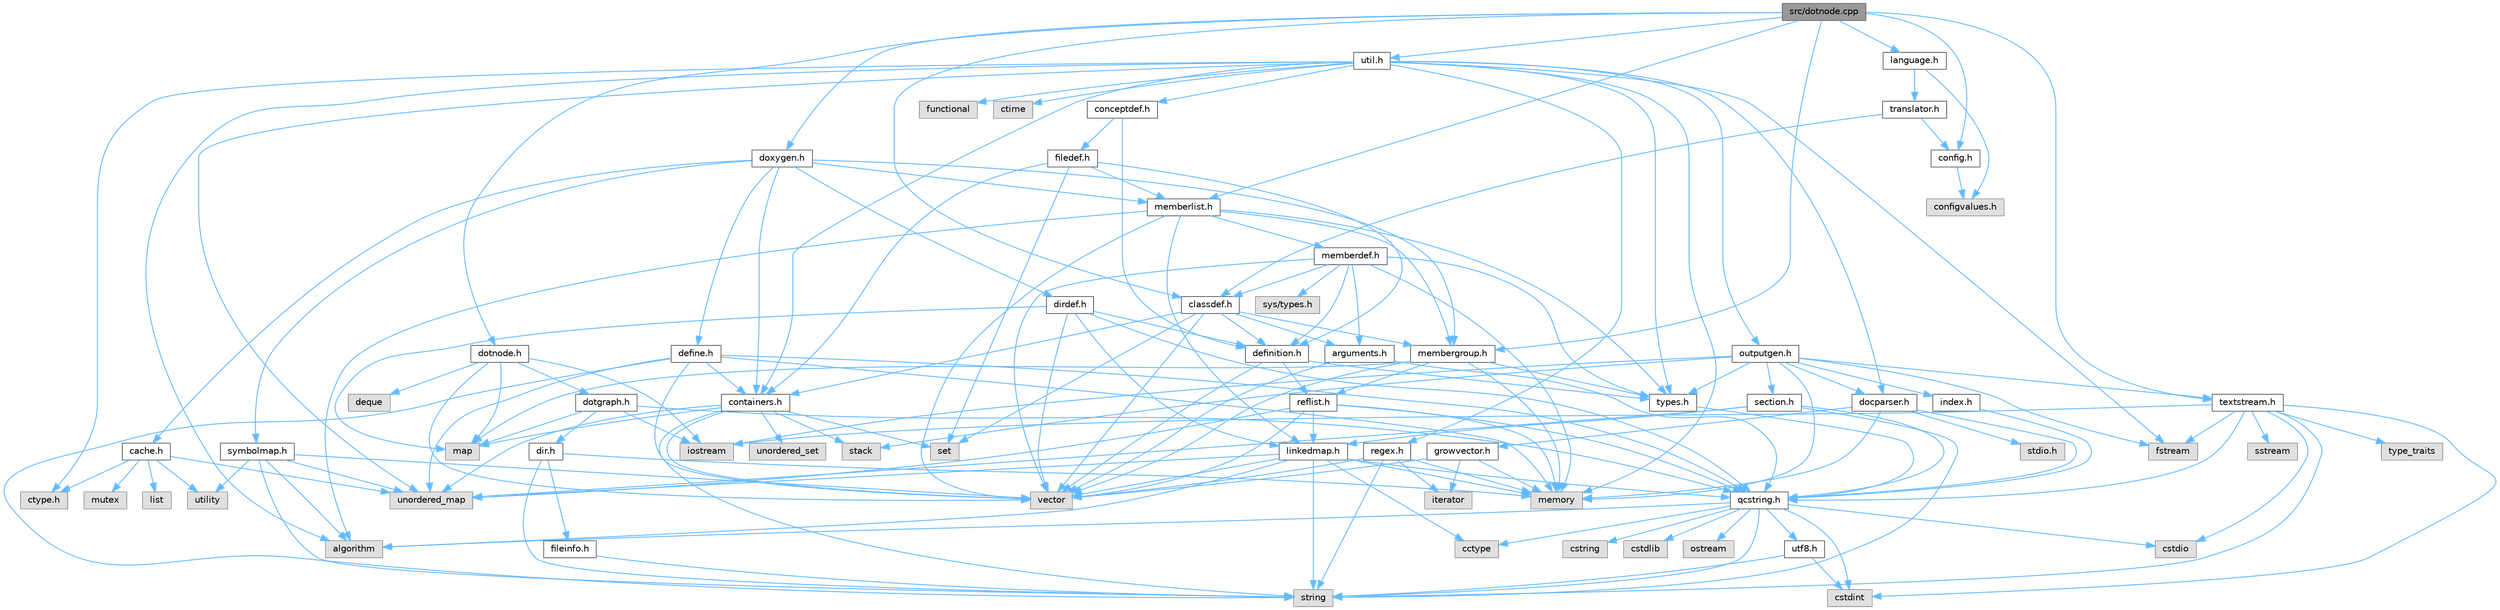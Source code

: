digraph "src/dotnode.cpp"
{
 // INTERACTIVE_SVG=YES
 // LATEX_PDF_SIZE
  bgcolor="transparent";
  edge [fontname=Helvetica,fontsize=10,labelfontname=Helvetica,labelfontsize=10];
  node [fontname=Helvetica,fontsize=10,shape=box,height=0.2,width=0.4];
  Node1 [label="src/dotnode.cpp",height=0.2,width=0.4,color="gray40", fillcolor="grey60", style="filled", fontcolor="black",tooltip=" "];
  Node1 -> Node2 [color="steelblue1",style="solid"];
  Node2 [label="dotnode.h",height=0.2,width=0.4,color="grey40", fillcolor="white", style="filled",URL="$d8/d3b/dotnode_8h.html",tooltip=" "];
  Node2 -> Node3 [color="steelblue1",style="solid"];
  Node3 [label="vector",height=0.2,width=0.4,color="grey60", fillcolor="#E0E0E0", style="filled",tooltip=" "];
  Node2 -> Node4 [color="steelblue1",style="solid"];
  Node4 [label="map",height=0.2,width=0.4,color="grey60", fillcolor="#E0E0E0", style="filled",tooltip=" "];
  Node2 -> Node5 [color="steelblue1",style="solid"];
  Node5 [label="deque",height=0.2,width=0.4,color="grey60", fillcolor="#E0E0E0", style="filled",tooltip=" "];
  Node2 -> Node6 [color="steelblue1",style="solid"];
  Node6 [label="iostream",height=0.2,width=0.4,color="grey60", fillcolor="#E0E0E0", style="filled",tooltip=" "];
  Node2 -> Node7 [color="steelblue1",style="solid"];
  Node7 [label="dotgraph.h",height=0.2,width=0.4,color="grey40", fillcolor="white", style="filled",URL="$d0/daa/dotgraph_8h.html",tooltip=" "];
  Node7 -> Node6 [color="steelblue1",style="solid"];
  Node7 -> Node4 [color="steelblue1",style="solid"];
  Node7 -> Node8 [color="steelblue1",style="solid"];
  Node8 [label="qcstring.h",height=0.2,width=0.4,color="grey40", fillcolor="white", style="filled",URL="$d7/d5c/qcstring_8h.html",tooltip=" "];
  Node8 -> Node9 [color="steelblue1",style="solid"];
  Node9 [label="string",height=0.2,width=0.4,color="grey60", fillcolor="#E0E0E0", style="filled",tooltip=" "];
  Node8 -> Node10 [color="steelblue1",style="solid"];
  Node10 [label="algorithm",height=0.2,width=0.4,color="grey60", fillcolor="#E0E0E0", style="filled",tooltip=" "];
  Node8 -> Node11 [color="steelblue1",style="solid"];
  Node11 [label="cctype",height=0.2,width=0.4,color="grey60", fillcolor="#E0E0E0", style="filled",tooltip=" "];
  Node8 -> Node12 [color="steelblue1",style="solid"];
  Node12 [label="cstring",height=0.2,width=0.4,color="grey60", fillcolor="#E0E0E0", style="filled",tooltip=" "];
  Node8 -> Node13 [color="steelblue1",style="solid"];
  Node13 [label="cstdio",height=0.2,width=0.4,color="grey60", fillcolor="#E0E0E0", style="filled",tooltip=" "];
  Node8 -> Node14 [color="steelblue1",style="solid"];
  Node14 [label="cstdlib",height=0.2,width=0.4,color="grey60", fillcolor="#E0E0E0", style="filled",tooltip=" "];
  Node8 -> Node15 [color="steelblue1",style="solid"];
  Node15 [label="cstdint",height=0.2,width=0.4,color="grey60", fillcolor="#E0E0E0", style="filled",tooltip=" "];
  Node8 -> Node16 [color="steelblue1",style="solid"];
  Node16 [label="ostream",height=0.2,width=0.4,color="grey60", fillcolor="#E0E0E0", style="filled",tooltip=" "];
  Node8 -> Node17 [color="steelblue1",style="solid"];
  Node17 [label="utf8.h",height=0.2,width=0.4,color="grey40", fillcolor="white", style="filled",URL="$db/d7c/utf8_8h.html",tooltip="Various UTF8 related helper functions."];
  Node17 -> Node15 [color="steelblue1",style="solid"];
  Node17 -> Node9 [color="steelblue1",style="solid"];
  Node7 -> Node18 [color="steelblue1",style="solid"];
  Node18 [label="dir.h",height=0.2,width=0.4,color="grey40", fillcolor="white", style="filled",URL="$df/d9c/dir_8h.html",tooltip=" "];
  Node18 -> Node9 [color="steelblue1",style="solid"];
  Node18 -> Node19 [color="steelblue1",style="solid"];
  Node19 [label="memory",height=0.2,width=0.4,color="grey60", fillcolor="#E0E0E0", style="filled",tooltip=" "];
  Node18 -> Node20 [color="steelblue1",style="solid"];
  Node20 [label="fileinfo.h",height=0.2,width=0.4,color="grey40", fillcolor="white", style="filled",URL="$df/d45/fileinfo_8h.html",tooltip=" "];
  Node20 -> Node9 [color="steelblue1",style="solid"];
  Node1 -> Node21 [color="steelblue1",style="solid"];
  Node21 [label="classdef.h",height=0.2,width=0.4,color="grey40", fillcolor="white", style="filled",URL="$d1/da6/classdef_8h.html",tooltip=" "];
  Node21 -> Node3 [color="steelblue1",style="solid"];
  Node21 -> Node22 [color="steelblue1",style="solid"];
  Node22 [label="set",height=0.2,width=0.4,color="grey60", fillcolor="#E0E0E0", style="filled",tooltip=" "];
  Node21 -> Node23 [color="steelblue1",style="solid"];
  Node23 [label="containers.h",height=0.2,width=0.4,color="grey40", fillcolor="white", style="filled",URL="$d5/d75/containers_8h.html",tooltip=" "];
  Node23 -> Node3 [color="steelblue1",style="solid"];
  Node23 -> Node9 [color="steelblue1",style="solid"];
  Node23 -> Node22 [color="steelblue1",style="solid"];
  Node23 -> Node4 [color="steelblue1",style="solid"];
  Node23 -> Node24 [color="steelblue1",style="solid"];
  Node24 [label="unordered_set",height=0.2,width=0.4,color="grey60", fillcolor="#E0E0E0", style="filled",tooltip=" "];
  Node23 -> Node25 [color="steelblue1",style="solid"];
  Node25 [label="unordered_map",height=0.2,width=0.4,color="grey60", fillcolor="#E0E0E0", style="filled",tooltip=" "];
  Node23 -> Node26 [color="steelblue1",style="solid"];
  Node26 [label="stack",height=0.2,width=0.4,color="grey60", fillcolor="#E0E0E0", style="filled",tooltip=" "];
  Node21 -> Node27 [color="steelblue1",style="solid"];
  Node27 [label="definition.h",height=0.2,width=0.4,color="grey40", fillcolor="white", style="filled",URL="$df/da1/definition_8h.html",tooltip=" "];
  Node27 -> Node3 [color="steelblue1",style="solid"];
  Node27 -> Node28 [color="steelblue1",style="solid"];
  Node28 [label="types.h",height=0.2,width=0.4,color="grey40", fillcolor="white", style="filled",URL="$d9/d49/types_8h.html",tooltip="This file contains a number of basic enums and types."];
  Node28 -> Node8 [color="steelblue1",style="solid"];
  Node27 -> Node29 [color="steelblue1",style="solid"];
  Node29 [label="reflist.h",height=0.2,width=0.4,color="grey40", fillcolor="white", style="filled",URL="$d1/d02/reflist_8h.html",tooltip=" "];
  Node29 -> Node3 [color="steelblue1",style="solid"];
  Node29 -> Node25 [color="steelblue1",style="solid"];
  Node29 -> Node19 [color="steelblue1",style="solid"];
  Node29 -> Node8 [color="steelblue1",style="solid"];
  Node29 -> Node30 [color="steelblue1",style="solid"];
  Node30 [label="linkedmap.h",height=0.2,width=0.4,color="grey40", fillcolor="white", style="filled",URL="$da/de1/linkedmap_8h.html",tooltip=" "];
  Node30 -> Node25 [color="steelblue1",style="solid"];
  Node30 -> Node3 [color="steelblue1",style="solid"];
  Node30 -> Node19 [color="steelblue1",style="solid"];
  Node30 -> Node9 [color="steelblue1",style="solid"];
  Node30 -> Node10 [color="steelblue1",style="solid"];
  Node30 -> Node11 [color="steelblue1",style="solid"];
  Node30 -> Node8 [color="steelblue1",style="solid"];
  Node21 -> Node31 [color="steelblue1",style="solid"];
  Node31 [label="arguments.h",height=0.2,width=0.4,color="grey40", fillcolor="white", style="filled",URL="$df/d9b/arguments_8h.html",tooltip=" "];
  Node31 -> Node3 [color="steelblue1",style="solid"];
  Node31 -> Node8 [color="steelblue1",style="solid"];
  Node21 -> Node32 [color="steelblue1",style="solid"];
  Node32 [label="membergroup.h",height=0.2,width=0.4,color="grey40", fillcolor="white", style="filled",URL="$d9/d11/membergroup_8h.html",tooltip=" "];
  Node32 -> Node3 [color="steelblue1",style="solid"];
  Node32 -> Node4 [color="steelblue1",style="solid"];
  Node32 -> Node19 [color="steelblue1",style="solid"];
  Node32 -> Node28 [color="steelblue1",style="solid"];
  Node32 -> Node29 [color="steelblue1",style="solid"];
  Node1 -> Node33 [color="steelblue1",style="solid"];
  Node33 [label="config.h",height=0.2,width=0.4,color="grey40", fillcolor="white", style="filled",URL="$db/d16/config_8h.html",tooltip=" "];
  Node33 -> Node34 [color="steelblue1",style="solid"];
  Node34 [label="configvalues.h",height=0.2,width=0.4,color="grey60", fillcolor="#E0E0E0", style="filled",tooltip=" "];
  Node1 -> Node35 [color="steelblue1",style="solid"];
  Node35 [label="memberlist.h",height=0.2,width=0.4,color="grey40", fillcolor="white", style="filled",URL="$dd/d78/memberlist_8h.html",tooltip=" "];
  Node35 -> Node3 [color="steelblue1",style="solid"];
  Node35 -> Node10 [color="steelblue1",style="solid"];
  Node35 -> Node36 [color="steelblue1",style="solid"];
  Node36 [label="memberdef.h",height=0.2,width=0.4,color="grey40", fillcolor="white", style="filled",URL="$d4/d46/memberdef_8h.html",tooltip=" "];
  Node36 -> Node3 [color="steelblue1",style="solid"];
  Node36 -> Node19 [color="steelblue1",style="solid"];
  Node36 -> Node37 [color="steelblue1",style="solid"];
  Node37 [label="sys/types.h",height=0.2,width=0.4,color="grey60", fillcolor="#E0E0E0", style="filled",tooltip=" "];
  Node36 -> Node28 [color="steelblue1",style="solid"];
  Node36 -> Node27 [color="steelblue1",style="solid"];
  Node36 -> Node31 [color="steelblue1",style="solid"];
  Node36 -> Node21 [color="steelblue1",style="solid"];
  Node35 -> Node30 [color="steelblue1",style="solid"];
  Node35 -> Node28 [color="steelblue1",style="solid"];
  Node35 -> Node32 [color="steelblue1",style="solid"];
  Node1 -> Node32 [color="steelblue1",style="solid"];
  Node1 -> Node38 [color="steelblue1",style="solid"];
  Node38 [label="language.h",height=0.2,width=0.4,color="grey40", fillcolor="white", style="filled",URL="$d8/dce/language_8h.html",tooltip=" "];
  Node38 -> Node39 [color="steelblue1",style="solid"];
  Node39 [label="translator.h",height=0.2,width=0.4,color="grey40", fillcolor="white", style="filled",URL="$d9/df1/translator_8h.html",tooltip=" "];
  Node39 -> Node21 [color="steelblue1",style="solid"];
  Node39 -> Node33 [color="steelblue1",style="solid"];
  Node38 -> Node34 [color="steelblue1",style="solid"];
  Node1 -> Node40 [color="steelblue1",style="solid"];
  Node40 [label="doxygen.h",height=0.2,width=0.4,color="grey40", fillcolor="white", style="filled",URL="$d1/da1/doxygen_8h.html",tooltip=" "];
  Node40 -> Node23 [color="steelblue1",style="solid"];
  Node40 -> Node32 [color="steelblue1",style="solid"];
  Node40 -> Node41 [color="steelblue1",style="solid"];
  Node41 [label="dirdef.h",height=0.2,width=0.4,color="grey40", fillcolor="white", style="filled",URL="$d6/d15/dirdef_8h.html",tooltip=" "];
  Node41 -> Node3 [color="steelblue1",style="solid"];
  Node41 -> Node4 [color="steelblue1",style="solid"];
  Node41 -> Node8 [color="steelblue1",style="solid"];
  Node41 -> Node30 [color="steelblue1",style="solid"];
  Node41 -> Node27 [color="steelblue1",style="solid"];
  Node40 -> Node35 [color="steelblue1",style="solid"];
  Node40 -> Node42 [color="steelblue1",style="solid"];
  Node42 [label="define.h",height=0.2,width=0.4,color="grey40", fillcolor="white", style="filled",URL="$df/d67/define_8h.html",tooltip=" "];
  Node42 -> Node3 [color="steelblue1",style="solid"];
  Node42 -> Node19 [color="steelblue1",style="solid"];
  Node42 -> Node9 [color="steelblue1",style="solid"];
  Node42 -> Node25 [color="steelblue1",style="solid"];
  Node42 -> Node8 [color="steelblue1",style="solid"];
  Node42 -> Node23 [color="steelblue1",style="solid"];
  Node40 -> Node43 [color="steelblue1",style="solid"];
  Node43 [label="cache.h",height=0.2,width=0.4,color="grey40", fillcolor="white", style="filled",URL="$d3/d26/cache_8h.html",tooltip=" "];
  Node43 -> Node44 [color="steelblue1",style="solid"];
  Node44 [label="list",height=0.2,width=0.4,color="grey60", fillcolor="#E0E0E0", style="filled",tooltip=" "];
  Node43 -> Node25 [color="steelblue1",style="solid"];
  Node43 -> Node45 [color="steelblue1",style="solid"];
  Node45 [label="mutex",height=0.2,width=0.4,color="grey60", fillcolor="#E0E0E0", style="filled",tooltip=" "];
  Node43 -> Node46 [color="steelblue1",style="solid"];
  Node46 [label="utility",height=0.2,width=0.4,color="grey60", fillcolor="#E0E0E0", style="filled",tooltip=" "];
  Node43 -> Node47 [color="steelblue1",style="solid"];
  Node47 [label="ctype.h",height=0.2,width=0.4,color="grey60", fillcolor="#E0E0E0", style="filled",tooltip=" "];
  Node40 -> Node48 [color="steelblue1",style="solid"];
  Node48 [label="symbolmap.h",height=0.2,width=0.4,color="grey40", fillcolor="white", style="filled",URL="$d7/ddd/symbolmap_8h.html",tooltip=" "];
  Node48 -> Node10 [color="steelblue1",style="solid"];
  Node48 -> Node25 [color="steelblue1",style="solid"];
  Node48 -> Node3 [color="steelblue1",style="solid"];
  Node48 -> Node9 [color="steelblue1",style="solid"];
  Node48 -> Node46 [color="steelblue1",style="solid"];
  Node1 -> Node49 [color="steelblue1",style="solid"];
  Node49 [label="util.h",height=0.2,width=0.4,color="grey40", fillcolor="white", style="filled",URL="$d8/d3c/util_8h.html",tooltip="A bunch of utility functions."];
  Node49 -> Node19 [color="steelblue1",style="solid"];
  Node49 -> Node25 [color="steelblue1",style="solid"];
  Node49 -> Node10 [color="steelblue1",style="solid"];
  Node49 -> Node50 [color="steelblue1",style="solid"];
  Node50 [label="functional",height=0.2,width=0.4,color="grey60", fillcolor="#E0E0E0", style="filled",tooltip=" "];
  Node49 -> Node51 [color="steelblue1",style="solid"];
  Node51 [label="fstream",height=0.2,width=0.4,color="grey60", fillcolor="#E0E0E0", style="filled",tooltip=" "];
  Node49 -> Node52 [color="steelblue1",style="solid"];
  Node52 [label="ctime",height=0.2,width=0.4,color="grey60", fillcolor="#E0E0E0", style="filled",tooltip=" "];
  Node49 -> Node47 [color="steelblue1",style="solid"];
  Node49 -> Node28 [color="steelblue1",style="solid"];
  Node49 -> Node53 [color="steelblue1",style="solid"];
  Node53 [label="docparser.h",height=0.2,width=0.4,color="grey40", fillcolor="white", style="filled",URL="$de/d9c/docparser_8h.html",tooltip=" "];
  Node53 -> Node54 [color="steelblue1",style="solid"];
  Node54 [label="stdio.h",height=0.2,width=0.4,color="grey60", fillcolor="#E0E0E0", style="filled",tooltip=" "];
  Node53 -> Node19 [color="steelblue1",style="solid"];
  Node53 -> Node8 [color="steelblue1",style="solid"];
  Node53 -> Node55 [color="steelblue1",style="solid"];
  Node55 [label="growvector.h",height=0.2,width=0.4,color="grey40", fillcolor="white", style="filled",URL="$d7/d50/growvector_8h.html",tooltip=" "];
  Node55 -> Node3 [color="steelblue1",style="solid"];
  Node55 -> Node19 [color="steelblue1",style="solid"];
  Node55 -> Node56 [color="steelblue1",style="solid"];
  Node56 [label="iterator",height=0.2,width=0.4,color="grey60", fillcolor="#E0E0E0", style="filled",tooltip=" "];
  Node49 -> Node23 [color="steelblue1",style="solid"];
  Node49 -> Node57 [color="steelblue1",style="solid"];
  Node57 [label="outputgen.h",height=0.2,width=0.4,color="grey40", fillcolor="white", style="filled",URL="$df/d06/outputgen_8h.html",tooltip=" "];
  Node57 -> Node19 [color="steelblue1",style="solid"];
  Node57 -> Node26 [color="steelblue1",style="solid"];
  Node57 -> Node6 [color="steelblue1",style="solid"];
  Node57 -> Node51 [color="steelblue1",style="solid"];
  Node57 -> Node28 [color="steelblue1",style="solid"];
  Node57 -> Node58 [color="steelblue1",style="solid"];
  Node58 [label="index.h",height=0.2,width=0.4,color="grey40", fillcolor="white", style="filled",URL="$d1/db5/index_8h.html",tooltip=" "];
  Node58 -> Node8 [color="steelblue1",style="solid"];
  Node57 -> Node59 [color="steelblue1",style="solid"];
  Node59 [label="section.h",height=0.2,width=0.4,color="grey40", fillcolor="white", style="filled",URL="$d1/d2a/section_8h.html",tooltip=" "];
  Node59 -> Node9 [color="steelblue1",style="solid"];
  Node59 -> Node25 [color="steelblue1",style="solid"];
  Node59 -> Node8 [color="steelblue1",style="solid"];
  Node59 -> Node30 [color="steelblue1",style="solid"];
  Node57 -> Node60 [color="steelblue1",style="solid"];
  Node60 [label="textstream.h",height=0.2,width=0.4,color="grey40", fillcolor="white", style="filled",URL="$d4/d7d/textstream_8h.html",tooltip=" "];
  Node60 -> Node9 [color="steelblue1",style="solid"];
  Node60 -> Node6 [color="steelblue1",style="solid"];
  Node60 -> Node61 [color="steelblue1",style="solid"];
  Node61 [label="sstream",height=0.2,width=0.4,color="grey60", fillcolor="#E0E0E0", style="filled",tooltip=" "];
  Node60 -> Node15 [color="steelblue1",style="solid"];
  Node60 -> Node13 [color="steelblue1",style="solid"];
  Node60 -> Node51 [color="steelblue1",style="solid"];
  Node60 -> Node62 [color="steelblue1",style="solid"];
  Node62 [label="type_traits",height=0.2,width=0.4,color="grey60", fillcolor="#E0E0E0", style="filled",tooltip=" "];
  Node60 -> Node8 [color="steelblue1",style="solid"];
  Node57 -> Node53 [color="steelblue1",style="solid"];
  Node49 -> Node63 [color="steelblue1",style="solid"];
  Node63 [label="regex.h",height=0.2,width=0.4,color="grey40", fillcolor="white", style="filled",URL="$d1/d21/regex_8h.html",tooltip=" "];
  Node63 -> Node19 [color="steelblue1",style="solid"];
  Node63 -> Node9 [color="steelblue1",style="solid"];
  Node63 -> Node3 [color="steelblue1",style="solid"];
  Node63 -> Node56 [color="steelblue1",style="solid"];
  Node49 -> Node64 [color="steelblue1",style="solid"];
  Node64 [label="conceptdef.h",height=0.2,width=0.4,color="grey40", fillcolor="white", style="filled",URL="$da/df1/conceptdef_8h.html",tooltip=" "];
  Node64 -> Node27 [color="steelblue1",style="solid"];
  Node64 -> Node65 [color="steelblue1",style="solid"];
  Node65 [label="filedef.h",height=0.2,width=0.4,color="grey40", fillcolor="white", style="filled",URL="$d4/d3a/filedef_8h.html",tooltip=" "];
  Node65 -> Node22 [color="steelblue1",style="solid"];
  Node65 -> Node27 [color="steelblue1",style="solid"];
  Node65 -> Node35 [color="steelblue1",style="solid"];
  Node65 -> Node23 [color="steelblue1",style="solid"];
  Node1 -> Node60 [color="steelblue1",style="solid"];
}
